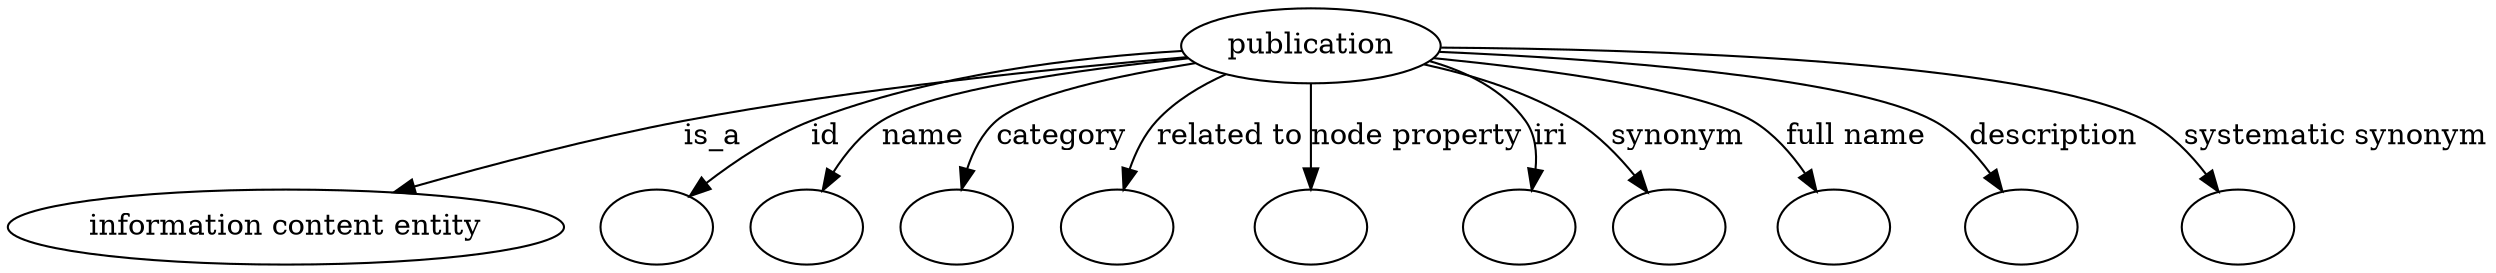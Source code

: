 digraph {
	graph [bb="0,0,999.38,122"];
	node [label="\N"];
	publication	 [height=0.5,
		label=publication,
		pos="539.45,104",
		width=1.3859];
	"information content entity"	 [height=0.5,
		pos="102.45,18",
		width=2.8458];
	publication -> "information content entity"	 [label=is_a,
		lp="296.73,61",
		pos="e,153.15,33.757 491.28,99.034 439.86,93.303 356.14,82.738 284.9,68 243.74,59.486 198.14,46.99 162.82,36.621"];
	id	 [color=black,
		height=0.5,
		label="",
		pos="249.45,18",
		width=0.75];
	publication -> id	 [color=black,
		label=id,
		lp="348.89,61",
		pos="e,268.96,30.818 491.03,99.407 450.5,94.562 391.59,85.169 342.56,68 319.7,59.996 295.66,46.954 277.74,36.196",
		style=solid];
	name	 [color=black,
		height=0.5,
		label="",
		pos="321.45,18",
		width=0.75];
	publication -> name	 [color=black,
		label=name,
		lp="392.61,61",
		pos="e,334.98,33.896 490.72,99.764 457.28,95.32 412.68,86.282 377.13,68 364.19,61.343 351.91,50.935 342.19,41.334",
		style=solid];
	category	 [color=black,
		height=0.5,
		label="",
		pos="393.45,18",
		width=0.75];
	publication -> category	 [color=black,
		label=category,
		lp="447.55,61",
		pos="e,400.06,35.537 492.77,97.586 469.94,92.564 443.17,83.674 423.26,68 415.44,61.849 409.23,53.039 404.54,44.523",
		style=solid];
	"related to"	 [color=black,
		height=0.5,
		label="",
		pos="465.45,18",
		width=0.75];
	publication -> "related to"	 [color=black,
		label="related to",
		lp="509.69,61",
		pos="e,468.73,36.08 508.97,89.642 499.58,83.997 489.91,76.747 482.98,68 477.89,61.584 474.22,53.586 471.6,45.882",
		style=solid];
	"node property"	 [color=black,
		height=0.5,
		label="",
		pos="538.45,18",
		width=0.75];
	publication -> "node property"	 [color=black,
		label="node property",
		lp="578.52,61",
		pos="e,538.66,36.212 539.24,85.762 539.1,74.36 538.93,59.434 538.78,46.494",
		style=solid];
	iri	 [color=black,
		height=0.5,
		label="",
		pos="610.45,18",
		width=0.75];
	publication -> iri	 [color=black,
		label=iri,
		lp="628.67,61",
		pos="e,618.85,35.429 582.2,94.47 596.18,89.107 610.21,80.803 618.45,68 622.75,61.317 623.01,53.12 621.56,45.311",
		style=solid];
	synonym	 [color=black,
		height=0.5,
		label="",
		pos="682.45,18",
		width=0.75];
	publication -> synonym	 [color=black,
		label=synonym,
		lp="680.12,61",
		pos="e,671.07,34.815 581.14,93.908 599.71,88.179 621.23,79.754 638.45,68 648.39,61.212 657.53,51.674 664.87,42.746",
		style=solid];
	"full name"	 [color=black,
		height=0.5,
		label="",
		pos="754.45,18",
		width=0.75];
	publication -> "full name"	 [color=black,
		label="full name",
		lp="754.08,61",
		pos="e,743.48,34.942 586.04,97.449 628.89,90.832 688.81,79.911 709.45,68 720.14,61.833 729.67,52.24 737.18,43.099",
		style=solid];
	description	 [color=black,
		height=0.5,
		label="",
		pos="828.45,18",
		width=0.75];
	publication -> description	 [color=black,
		label=description,
		lp="833.55,61",
		pos="e,818.3,34.736 588.64,100.78 650.21,96.066 751.58,85.85 784.45,68 795.34,62.085 804.83,52.358 812.17,43.047",
		style=solid];
	"systematic synonym"	 [color=black,
		height=0.5,
		label="",
		pos="913.45,18",
		width=0.75];
	publication -> "systematic synonym"	 [color=black,
		label="systematic synonym",
		lp="942.42,61",
		pos="e,903.07,34.902 589.45,102.85 669.17,100.31 820.96,92.334 868.45,68 879.7,62.234 889.49,52.4 897.03,42.971",
		style=solid];
}
